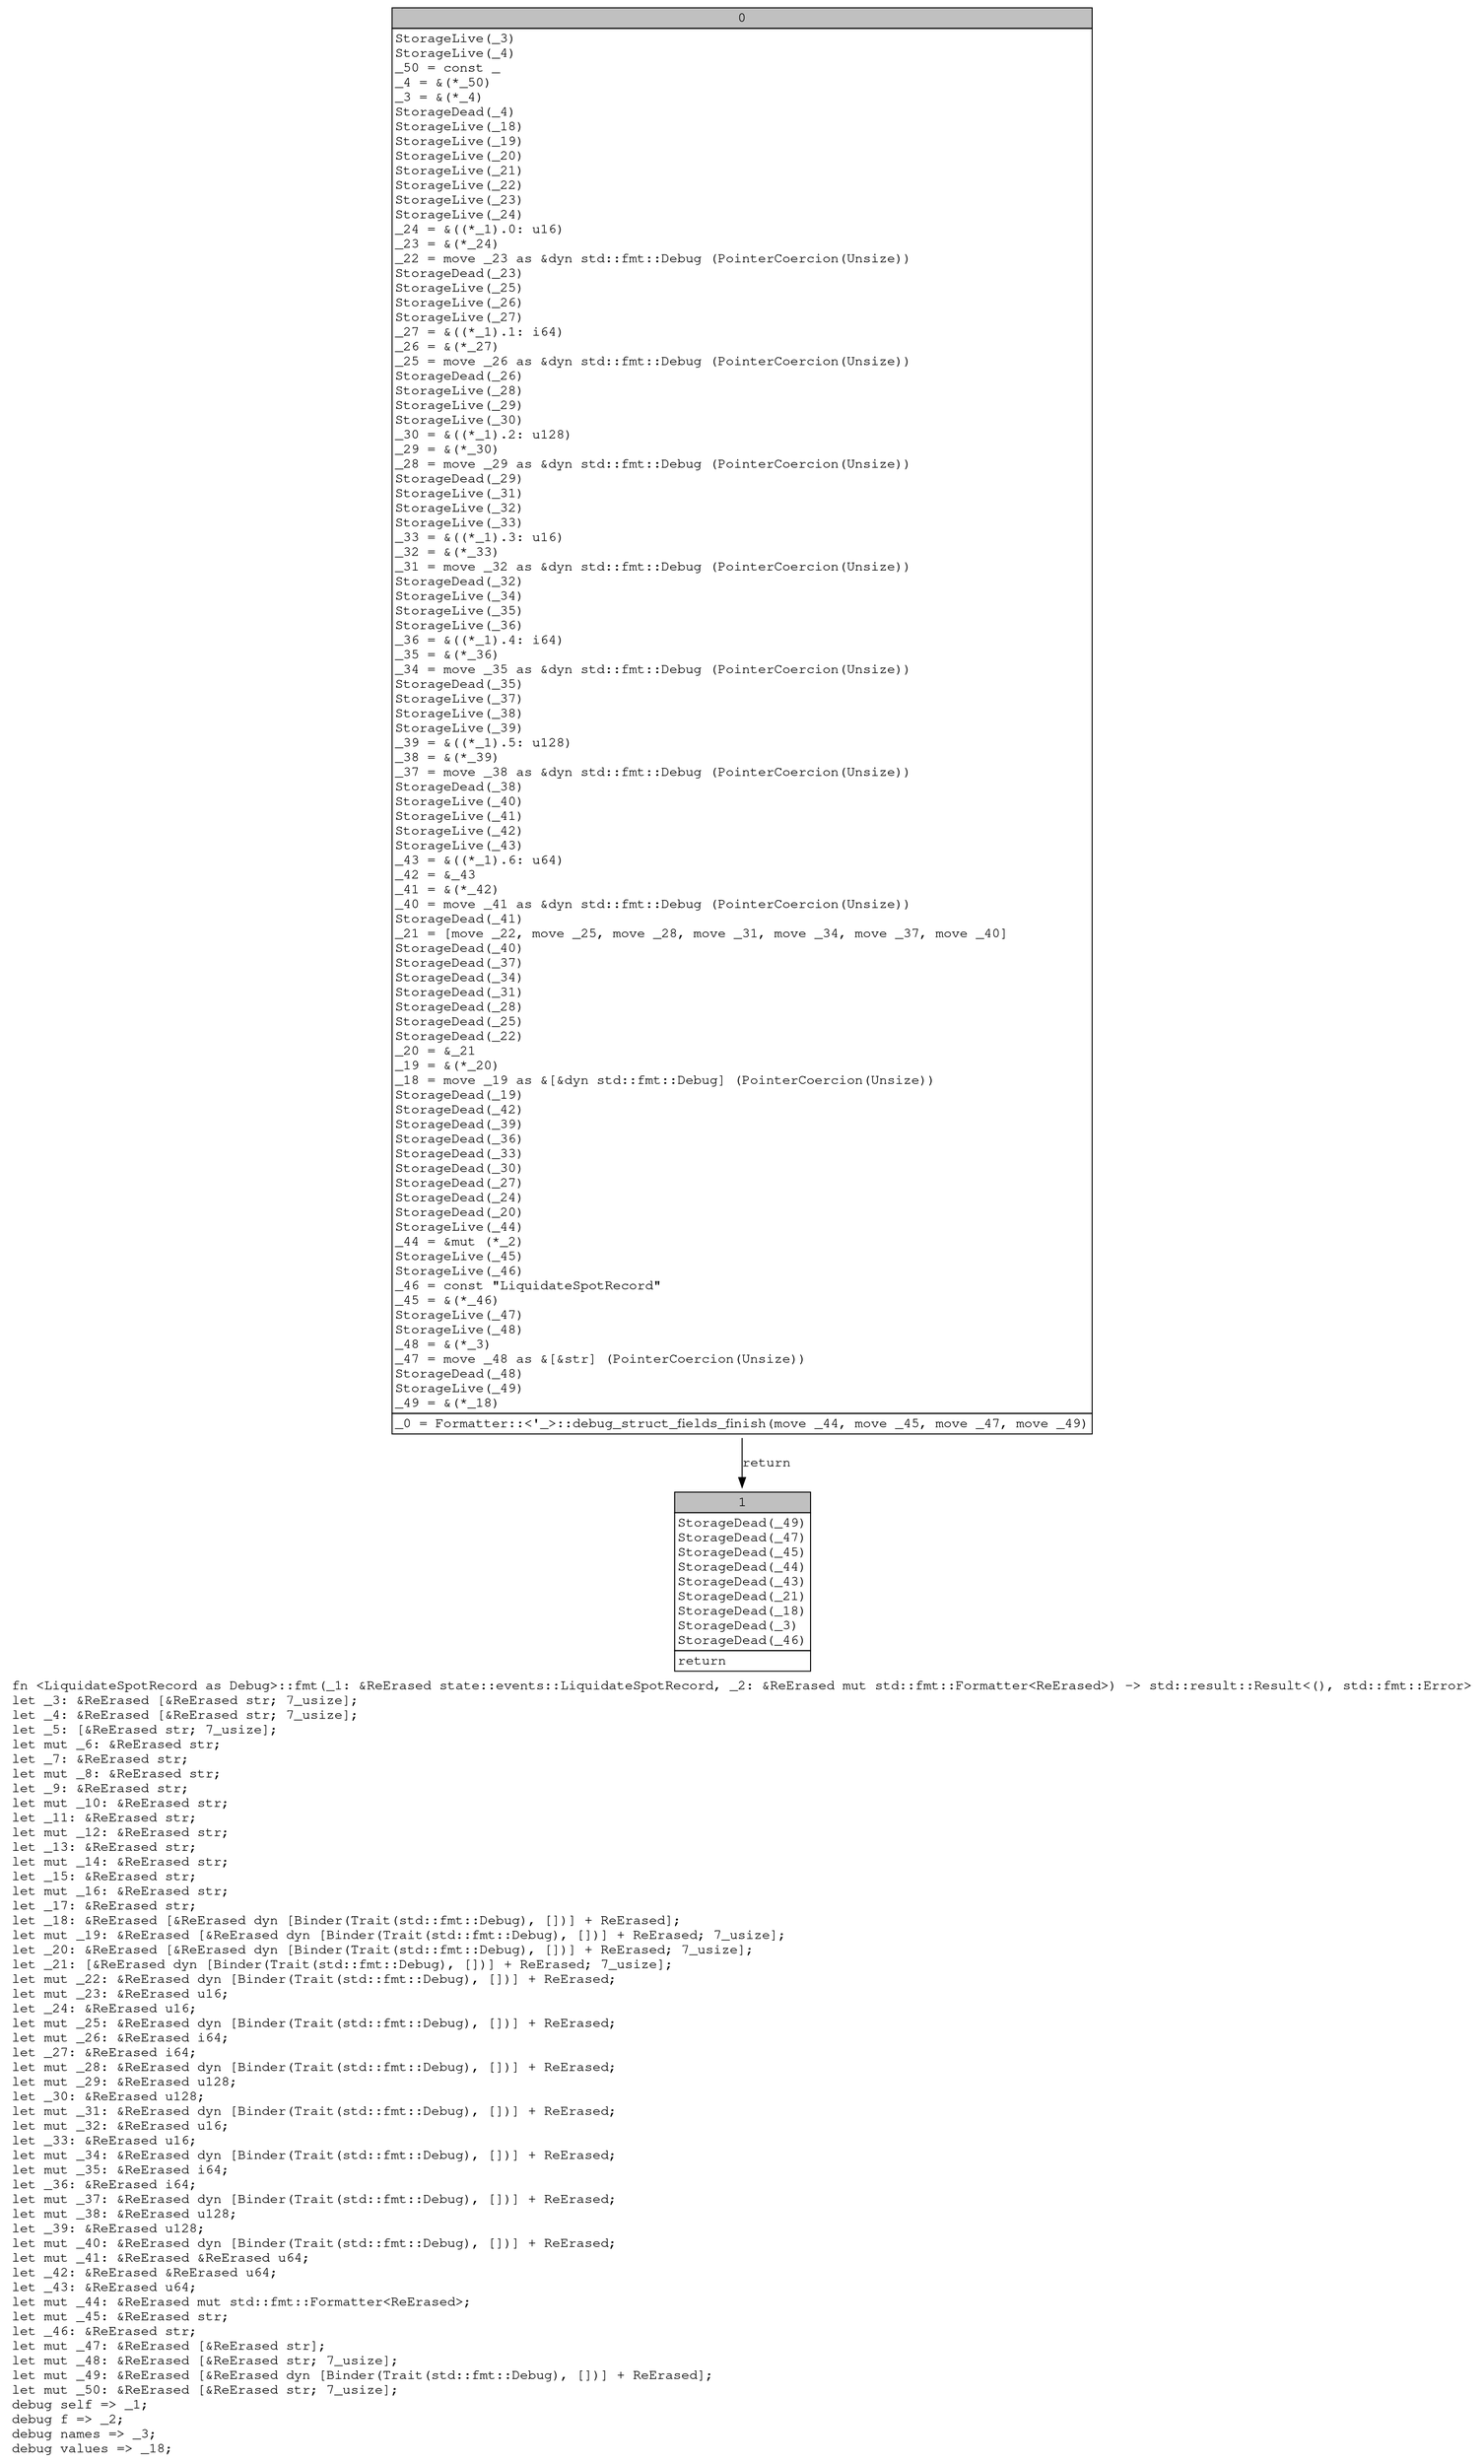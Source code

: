 digraph Mir_0_15779 {
    graph [fontname="Courier, monospace"];
    node [fontname="Courier, monospace"];
    edge [fontname="Courier, monospace"];
    label=<fn &lt;LiquidateSpotRecord as Debug&gt;::fmt(_1: &amp;ReErased state::events::LiquidateSpotRecord, _2: &amp;ReErased mut std::fmt::Formatter&lt;ReErased&gt;) -&gt; std::result::Result&lt;(), std::fmt::Error&gt;<br align="left"/>let _3: &amp;ReErased [&amp;ReErased str; 7_usize];<br align="left"/>let _4: &amp;ReErased [&amp;ReErased str; 7_usize];<br align="left"/>let _5: [&amp;ReErased str; 7_usize];<br align="left"/>let mut _6: &amp;ReErased str;<br align="left"/>let _7: &amp;ReErased str;<br align="left"/>let mut _8: &amp;ReErased str;<br align="left"/>let _9: &amp;ReErased str;<br align="left"/>let mut _10: &amp;ReErased str;<br align="left"/>let _11: &amp;ReErased str;<br align="left"/>let mut _12: &amp;ReErased str;<br align="left"/>let _13: &amp;ReErased str;<br align="left"/>let mut _14: &amp;ReErased str;<br align="left"/>let _15: &amp;ReErased str;<br align="left"/>let mut _16: &amp;ReErased str;<br align="left"/>let _17: &amp;ReErased str;<br align="left"/>let _18: &amp;ReErased [&amp;ReErased dyn [Binder(Trait(std::fmt::Debug), [])] + ReErased];<br align="left"/>let mut _19: &amp;ReErased [&amp;ReErased dyn [Binder(Trait(std::fmt::Debug), [])] + ReErased; 7_usize];<br align="left"/>let _20: &amp;ReErased [&amp;ReErased dyn [Binder(Trait(std::fmt::Debug), [])] + ReErased; 7_usize];<br align="left"/>let _21: [&amp;ReErased dyn [Binder(Trait(std::fmt::Debug), [])] + ReErased; 7_usize];<br align="left"/>let mut _22: &amp;ReErased dyn [Binder(Trait(std::fmt::Debug), [])] + ReErased;<br align="left"/>let mut _23: &amp;ReErased u16;<br align="left"/>let _24: &amp;ReErased u16;<br align="left"/>let mut _25: &amp;ReErased dyn [Binder(Trait(std::fmt::Debug), [])] + ReErased;<br align="left"/>let mut _26: &amp;ReErased i64;<br align="left"/>let _27: &amp;ReErased i64;<br align="left"/>let mut _28: &amp;ReErased dyn [Binder(Trait(std::fmt::Debug), [])] + ReErased;<br align="left"/>let mut _29: &amp;ReErased u128;<br align="left"/>let _30: &amp;ReErased u128;<br align="left"/>let mut _31: &amp;ReErased dyn [Binder(Trait(std::fmt::Debug), [])] + ReErased;<br align="left"/>let mut _32: &amp;ReErased u16;<br align="left"/>let _33: &amp;ReErased u16;<br align="left"/>let mut _34: &amp;ReErased dyn [Binder(Trait(std::fmt::Debug), [])] + ReErased;<br align="left"/>let mut _35: &amp;ReErased i64;<br align="left"/>let _36: &amp;ReErased i64;<br align="left"/>let mut _37: &amp;ReErased dyn [Binder(Trait(std::fmt::Debug), [])] + ReErased;<br align="left"/>let mut _38: &amp;ReErased u128;<br align="left"/>let _39: &amp;ReErased u128;<br align="left"/>let mut _40: &amp;ReErased dyn [Binder(Trait(std::fmt::Debug), [])] + ReErased;<br align="left"/>let mut _41: &amp;ReErased &amp;ReErased u64;<br align="left"/>let _42: &amp;ReErased &amp;ReErased u64;<br align="left"/>let _43: &amp;ReErased u64;<br align="left"/>let mut _44: &amp;ReErased mut std::fmt::Formatter&lt;ReErased&gt;;<br align="left"/>let mut _45: &amp;ReErased str;<br align="left"/>let _46: &amp;ReErased str;<br align="left"/>let mut _47: &amp;ReErased [&amp;ReErased str];<br align="left"/>let mut _48: &amp;ReErased [&amp;ReErased str; 7_usize];<br align="left"/>let mut _49: &amp;ReErased [&amp;ReErased dyn [Binder(Trait(std::fmt::Debug), [])] + ReErased];<br align="left"/>let mut _50: &amp;ReErased [&amp;ReErased str; 7_usize];<br align="left"/>debug self =&gt; _1;<br align="left"/>debug f =&gt; _2;<br align="left"/>debug names =&gt; _3;<br align="left"/>debug values =&gt; _18;<br align="left"/>>;
    bb0__0_15779 [shape="none", label=<<table border="0" cellborder="1" cellspacing="0"><tr><td bgcolor="gray" align="center" colspan="1">0</td></tr><tr><td align="left" balign="left">StorageLive(_3)<br/>StorageLive(_4)<br/>_50 = const _<br/>_4 = &amp;(*_50)<br/>_3 = &amp;(*_4)<br/>StorageDead(_4)<br/>StorageLive(_18)<br/>StorageLive(_19)<br/>StorageLive(_20)<br/>StorageLive(_21)<br/>StorageLive(_22)<br/>StorageLive(_23)<br/>StorageLive(_24)<br/>_24 = &amp;((*_1).0: u16)<br/>_23 = &amp;(*_24)<br/>_22 = move _23 as &amp;dyn std::fmt::Debug (PointerCoercion(Unsize))<br/>StorageDead(_23)<br/>StorageLive(_25)<br/>StorageLive(_26)<br/>StorageLive(_27)<br/>_27 = &amp;((*_1).1: i64)<br/>_26 = &amp;(*_27)<br/>_25 = move _26 as &amp;dyn std::fmt::Debug (PointerCoercion(Unsize))<br/>StorageDead(_26)<br/>StorageLive(_28)<br/>StorageLive(_29)<br/>StorageLive(_30)<br/>_30 = &amp;((*_1).2: u128)<br/>_29 = &amp;(*_30)<br/>_28 = move _29 as &amp;dyn std::fmt::Debug (PointerCoercion(Unsize))<br/>StorageDead(_29)<br/>StorageLive(_31)<br/>StorageLive(_32)<br/>StorageLive(_33)<br/>_33 = &amp;((*_1).3: u16)<br/>_32 = &amp;(*_33)<br/>_31 = move _32 as &amp;dyn std::fmt::Debug (PointerCoercion(Unsize))<br/>StorageDead(_32)<br/>StorageLive(_34)<br/>StorageLive(_35)<br/>StorageLive(_36)<br/>_36 = &amp;((*_1).4: i64)<br/>_35 = &amp;(*_36)<br/>_34 = move _35 as &amp;dyn std::fmt::Debug (PointerCoercion(Unsize))<br/>StorageDead(_35)<br/>StorageLive(_37)<br/>StorageLive(_38)<br/>StorageLive(_39)<br/>_39 = &amp;((*_1).5: u128)<br/>_38 = &amp;(*_39)<br/>_37 = move _38 as &amp;dyn std::fmt::Debug (PointerCoercion(Unsize))<br/>StorageDead(_38)<br/>StorageLive(_40)<br/>StorageLive(_41)<br/>StorageLive(_42)<br/>StorageLive(_43)<br/>_43 = &amp;((*_1).6: u64)<br/>_42 = &amp;_43<br/>_41 = &amp;(*_42)<br/>_40 = move _41 as &amp;dyn std::fmt::Debug (PointerCoercion(Unsize))<br/>StorageDead(_41)<br/>_21 = [move _22, move _25, move _28, move _31, move _34, move _37, move _40]<br/>StorageDead(_40)<br/>StorageDead(_37)<br/>StorageDead(_34)<br/>StorageDead(_31)<br/>StorageDead(_28)<br/>StorageDead(_25)<br/>StorageDead(_22)<br/>_20 = &amp;_21<br/>_19 = &amp;(*_20)<br/>_18 = move _19 as &amp;[&amp;dyn std::fmt::Debug] (PointerCoercion(Unsize))<br/>StorageDead(_19)<br/>StorageDead(_42)<br/>StorageDead(_39)<br/>StorageDead(_36)<br/>StorageDead(_33)<br/>StorageDead(_30)<br/>StorageDead(_27)<br/>StorageDead(_24)<br/>StorageDead(_20)<br/>StorageLive(_44)<br/>_44 = &amp;mut (*_2)<br/>StorageLive(_45)<br/>StorageLive(_46)<br/>_46 = const &quot;LiquidateSpotRecord&quot;<br/>_45 = &amp;(*_46)<br/>StorageLive(_47)<br/>StorageLive(_48)<br/>_48 = &amp;(*_3)<br/>_47 = move _48 as &amp;[&amp;str] (PointerCoercion(Unsize))<br/>StorageDead(_48)<br/>StorageLive(_49)<br/>_49 = &amp;(*_18)<br/></td></tr><tr><td align="left">_0 = Formatter::&lt;'_&gt;::debug_struct_fields_finish(move _44, move _45, move _47, move _49)</td></tr></table>>];
    bb1__0_15779 [shape="none", label=<<table border="0" cellborder="1" cellspacing="0"><tr><td bgcolor="gray" align="center" colspan="1">1</td></tr><tr><td align="left" balign="left">StorageDead(_49)<br/>StorageDead(_47)<br/>StorageDead(_45)<br/>StorageDead(_44)<br/>StorageDead(_43)<br/>StorageDead(_21)<br/>StorageDead(_18)<br/>StorageDead(_3)<br/>StorageDead(_46)<br/></td></tr><tr><td align="left">return</td></tr></table>>];
    bb0__0_15779 -> bb1__0_15779 [label="return"];
}
